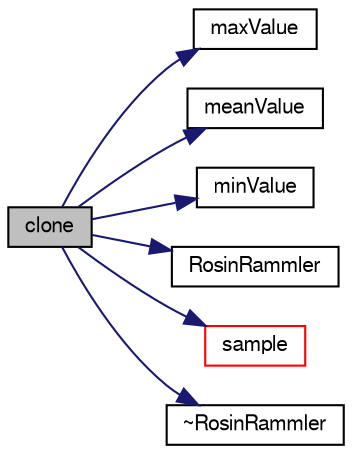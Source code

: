 digraph "clone"
{
  bgcolor="transparent";
  edge [fontname="FreeSans",fontsize="10",labelfontname="FreeSans",labelfontsize="10"];
  node [fontname="FreeSans",fontsize="10",shape=record];
  rankdir="LR";
  Node10 [label="clone",height=0.2,width=0.4,color="black", fillcolor="grey75", style="filled", fontcolor="black"];
  Node10 -> Node11 [color="midnightblue",fontsize="10",style="solid",fontname="FreeSans"];
  Node11 [label="maxValue",height=0.2,width=0.4,color="black",URL="$a23662.html#a6fe5ffd01d2a36f96228dc68682431bf",tooltip="Return the maximum value. "];
  Node10 -> Node12 [color="midnightblue",fontsize="10",style="solid",fontname="FreeSans"];
  Node12 [label="meanValue",height=0.2,width=0.4,color="black",URL="$a23662.html#a0272fc28e271b84940ee851c385650ea",tooltip="Return the mean value. "];
  Node10 -> Node13 [color="midnightblue",fontsize="10",style="solid",fontname="FreeSans"];
  Node13 [label="minValue",height=0.2,width=0.4,color="black",URL="$a23662.html#af648e1dd81dcfda4924705b96bcaf264",tooltip="Return the minimum value. "];
  Node10 -> Node14 [color="midnightblue",fontsize="10",style="solid",fontname="FreeSans"];
  Node14 [label="RosinRammler",height=0.2,width=0.4,color="black",URL="$a23662.html#a297ff9803e6f1d7333330a57a79e50a9",tooltip="Construct from components. "];
  Node10 -> Node15 [color="midnightblue",fontsize="10",style="solid",fontname="FreeSans"];
  Node15 [label="sample",height=0.2,width=0.4,color="red",URL="$a23662.html#a523eae27d84403d08bdca843c0679d8a",tooltip="Sample the distributionModel. "];
  Node10 -> Node23 [color="midnightblue",fontsize="10",style="solid",fontname="FreeSans"];
  Node23 [label="~RosinRammler",height=0.2,width=0.4,color="black",URL="$a23662.html#aa7077279dbf40cdc4d70622d4d5f58e3",tooltip="Destructor. "];
}
